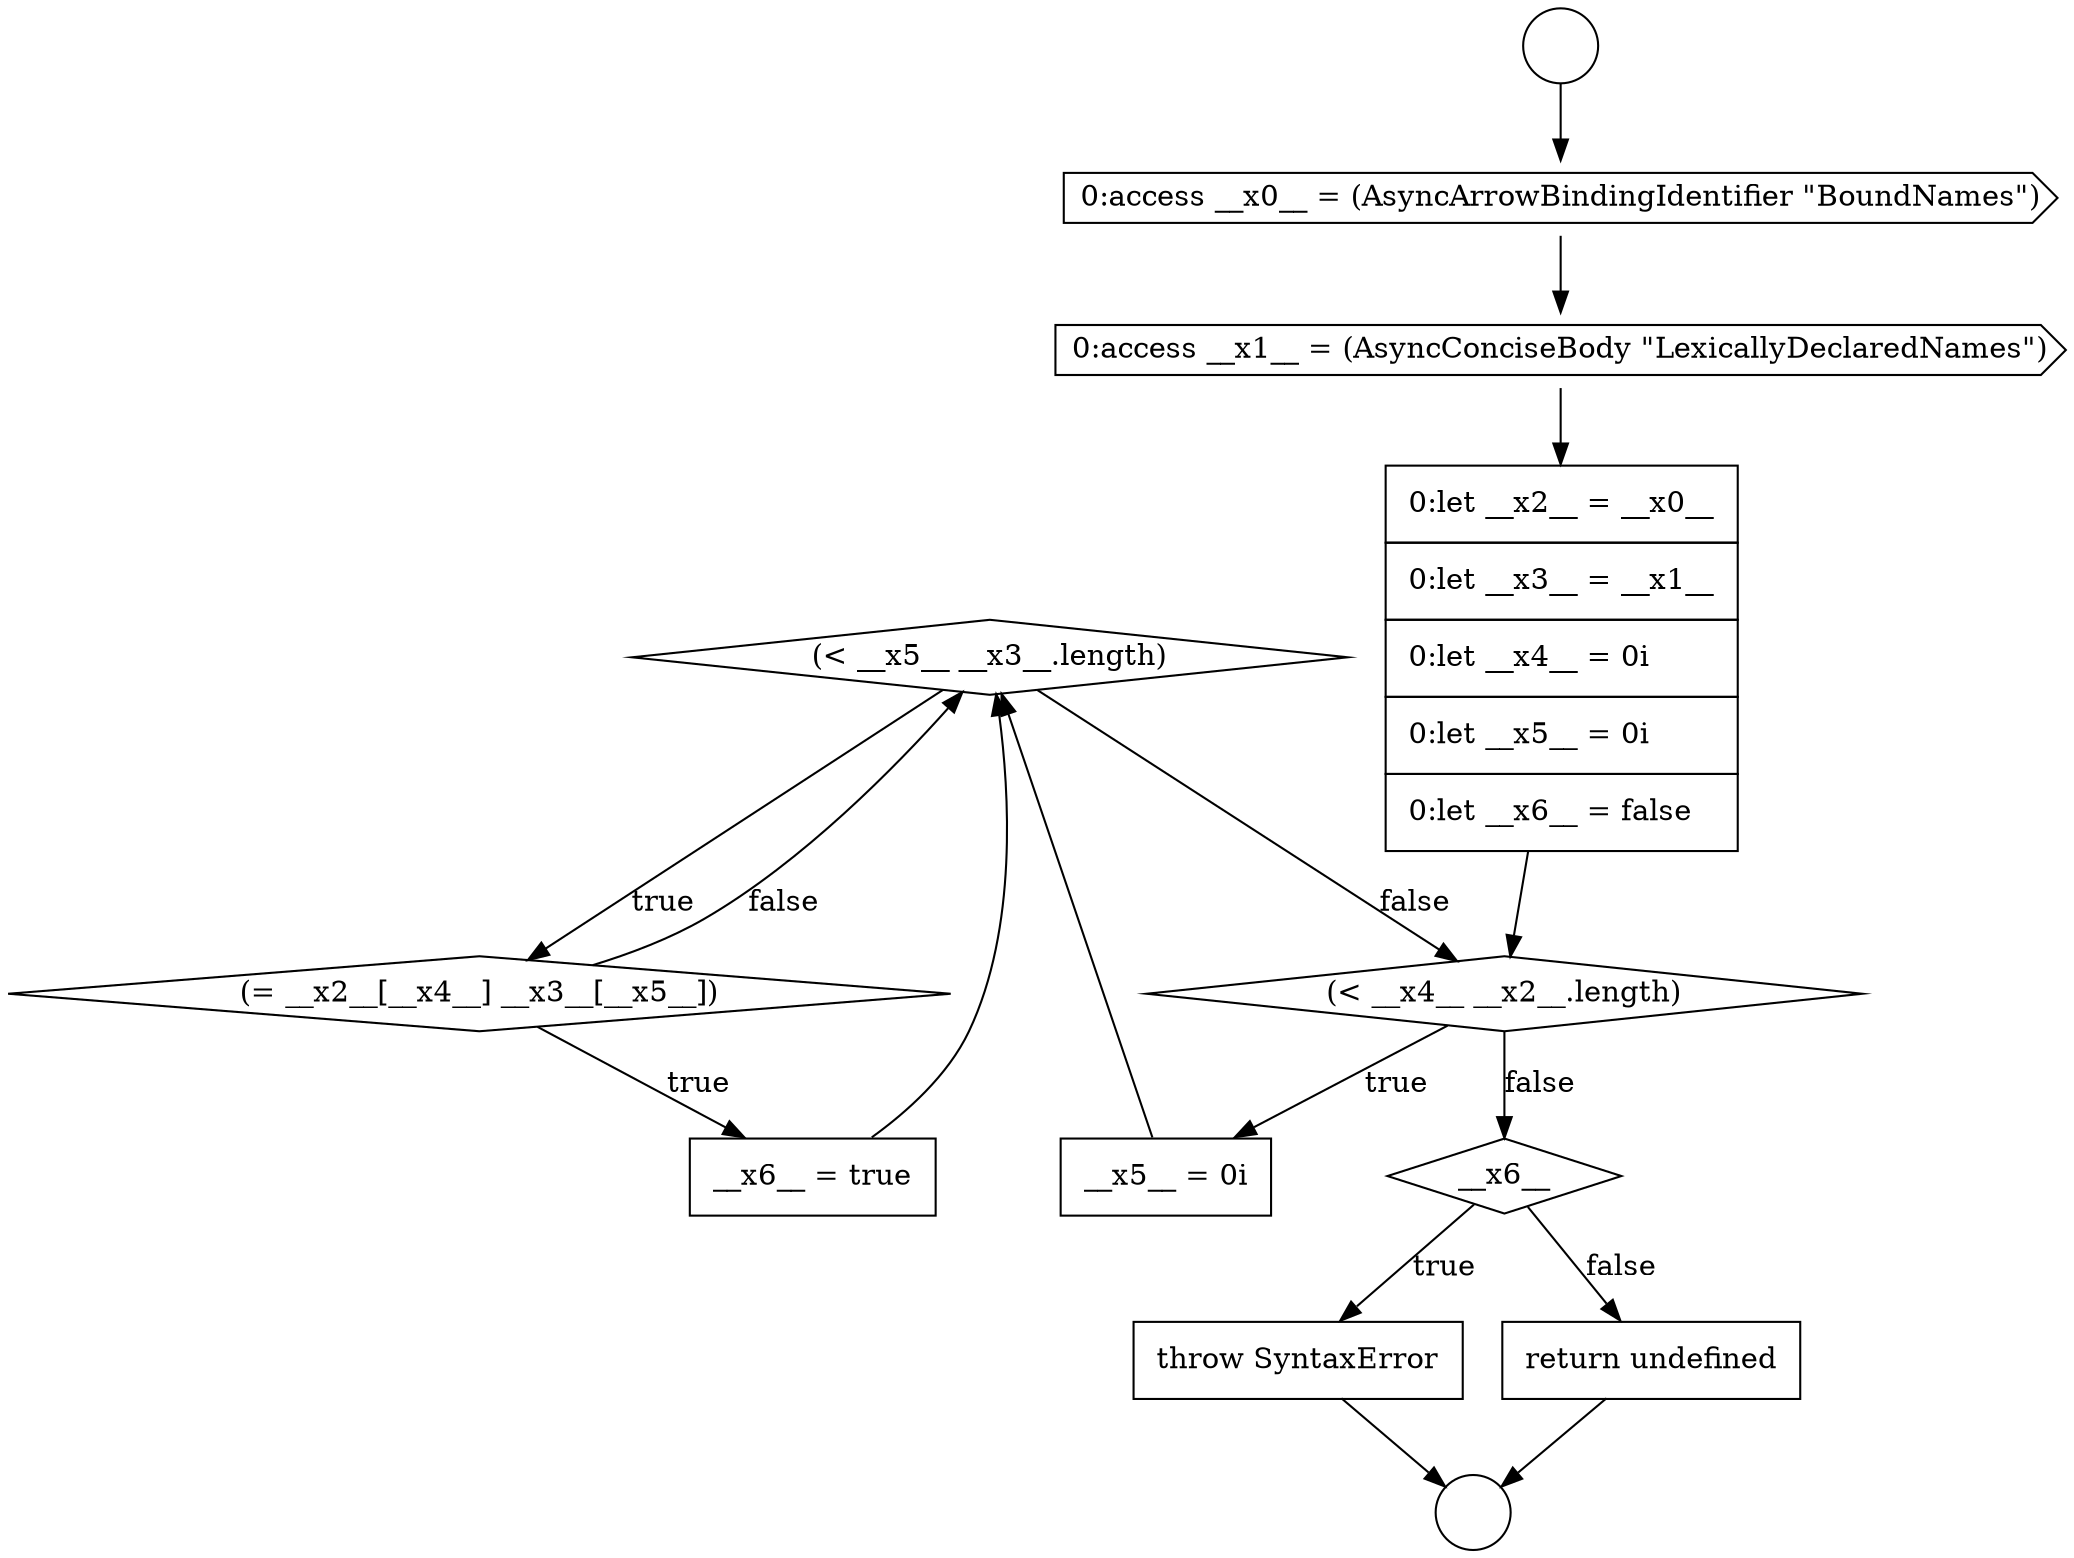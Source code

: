 digraph {
  node20345 [shape=diamond, label=<<font color="black">(&lt; __x5__ __x3__.length)</font>> color="black" fillcolor="white" style=filled]
  node20340 [shape=cds, label=<<font color="black">0:access __x0__ = (AsyncArrowBindingIdentifier &quot;BoundNames&quot;)</font>> color="black" fillcolor="white" style=filled]
  node20344 [shape=none, margin=0, label=<<font color="black">
    <table border="0" cellborder="1" cellspacing="0" cellpadding="10">
      <tr><td align="left">__x5__ = 0i</td></tr>
    </table>
  </font>> color="black" fillcolor="white" style=filled]
  node20349 [shape=none, margin=0, label=<<font color="black">
    <table border="0" cellborder="1" cellspacing="0" cellpadding="10">
      <tr><td align="left">throw SyntaxError</td></tr>
    </table>
  </font>> color="black" fillcolor="white" style=filled]
  node20348 [shape=diamond, label=<<font color="black">__x6__</font>> color="black" fillcolor="white" style=filled]
  node20341 [shape=cds, label=<<font color="black">0:access __x1__ = (AsyncConciseBody &quot;LexicallyDeclaredNames&quot;)</font>> color="black" fillcolor="white" style=filled]
  node20347 [shape=none, margin=0, label=<<font color="black">
    <table border="0" cellborder="1" cellspacing="0" cellpadding="10">
      <tr><td align="left">__x6__ = true</td></tr>
    </table>
  </font>> color="black" fillcolor="white" style=filled]
  node20342 [shape=none, margin=0, label=<<font color="black">
    <table border="0" cellborder="1" cellspacing="0" cellpadding="10">
      <tr><td align="left">0:let __x2__ = __x0__</td></tr>
      <tr><td align="left">0:let __x3__ = __x1__</td></tr>
      <tr><td align="left">0:let __x4__ = 0i</td></tr>
      <tr><td align="left">0:let __x5__ = 0i</td></tr>
      <tr><td align="left">0:let __x6__ = false</td></tr>
    </table>
  </font>> color="black" fillcolor="white" style=filled]
  node20338 [shape=circle label=" " color="black" fillcolor="white" style=filled]
  node20343 [shape=diamond, label=<<font color="black">(&lt; __x4__ __x2__.length)</font>> color="black" fillcolor="white" style=filled]
  node20346 [shape=diamond, label=<<font color="black">(= __x2__[__x4__] __x3__[__x5__])</font>> color="black" fillcolor="white" style=filled]
  node20339 [shape=circle label=" " color="black" fillcolor="white" style=filled]
  node20350 [shape=none, margin=0, label=<<font color="black">
    <table border="0" cellborder="1" cellspacing="0" cellpadding="10">
      <tr><td align="left">return undefined</td></tr>
    </table>
  </font>> color="black" fillcolor="white" style=filled]
  node20347 -> node20345 [ color="black"]
  node20345 -> node20346 [label=<<font color="black">true</font>> color="black"]
  node20345 -> node20343 [label=<<font color="black">false</font>> color="black"]
  node20344 -> node20345 [ color="black"]
  node20343 -> node20344 [label=<<font color="black">true</font>> color="black"]
  node20343 -> node20348 [label=<<font color="black">false</font>> color="black"]
  node20348 -> node20349 [label=<<font color="black">true</font>> color="black"]
  node20348 -> node20350 [label=<<font color="black">false</font>> color="black"]
  node20346 -> node20347 [label=<<font color="black">true</font>> color="black"]
  node20346 -> node20345 [label=<<font color="black">false</font>> color="black"]
  node20338 -> node20340 [ color="black"]
  node20349 -> node20339 [ color="black"]
  node20341 -> node20342 [ color="black"]
  node20350 -> node20339 [ color="black"]
  node20342 -> node20343 [ color="black"]
  node20340 -> node20341 [ color="black"]
}

